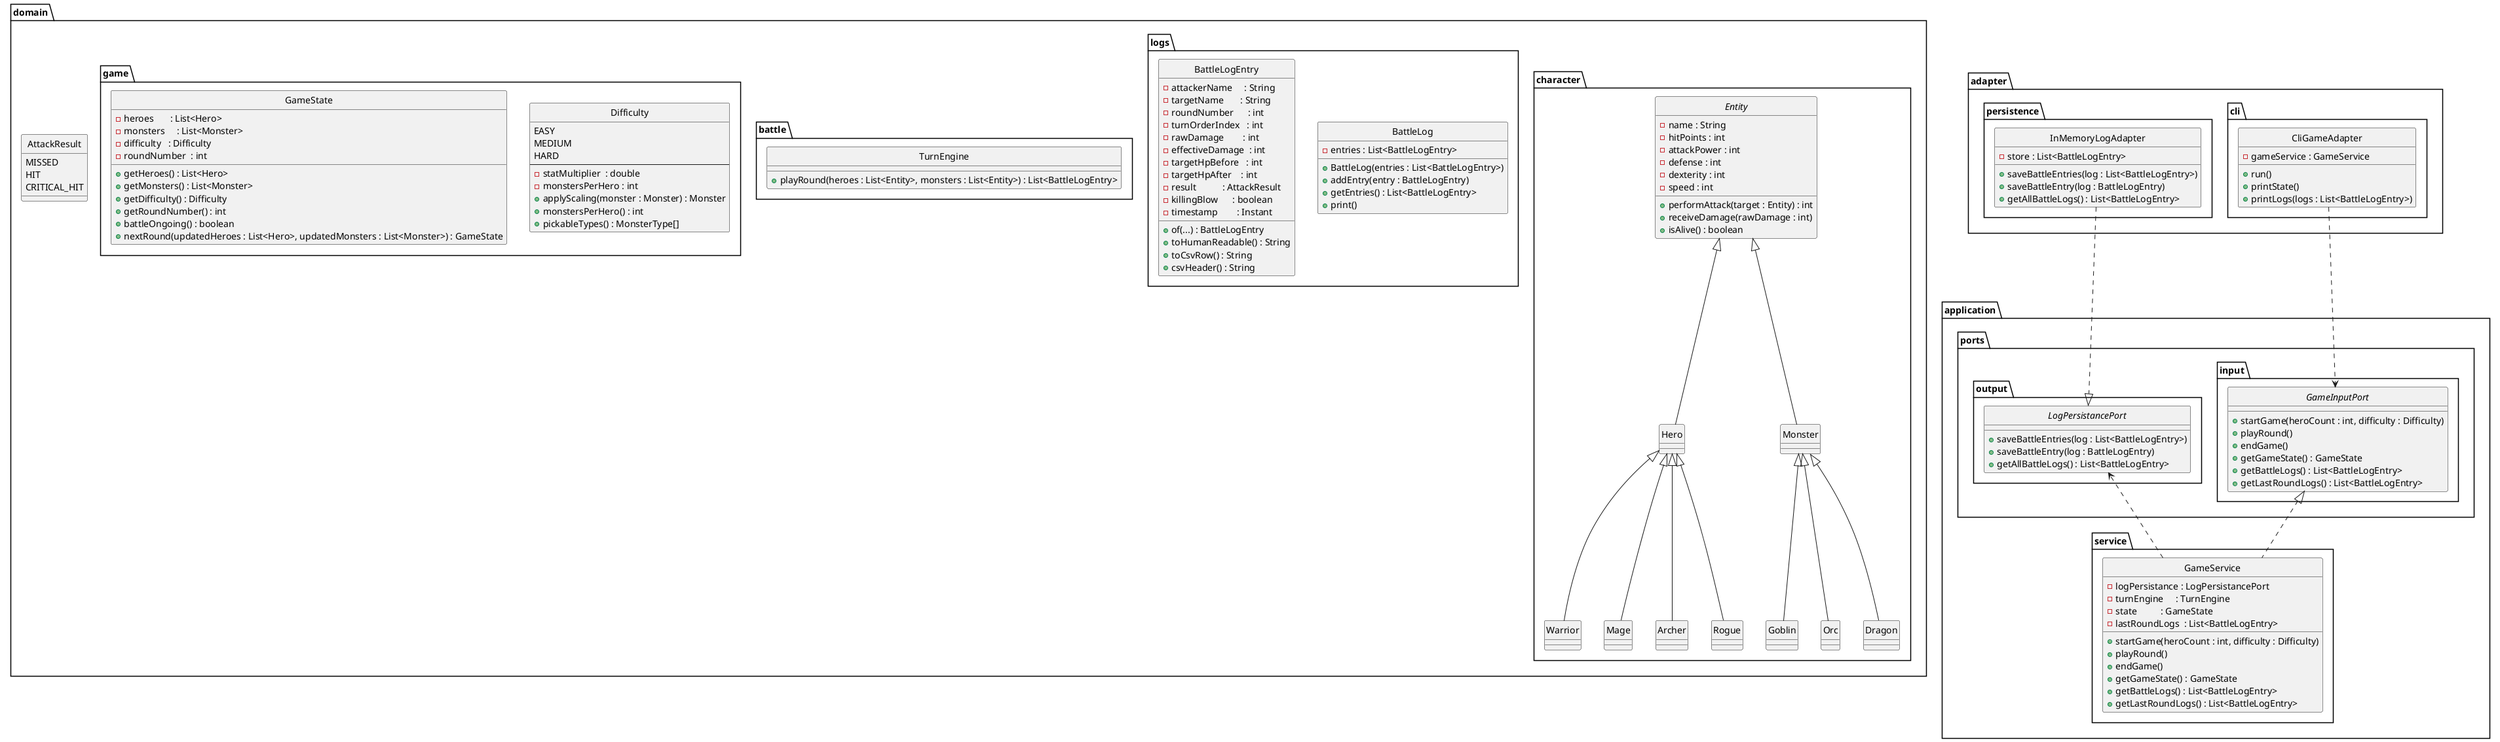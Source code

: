 @startuml
skinparam style strictuml

' ================= DOMAIN =================
package "domain.character" {
    abstract class Entity {
        -name : String
        -hitPoints : int
        -attackPower : int
        -defense : int
        -dexterity : int
        -speed : int
        +performAttack(target : Entity) : int
        +receiveDamage(rawDamage : int)
        +isAlive() : boolean
    }

    class Hero
    class Monster
    Entity <|-- Hero
    Entity <|-- Monster

    Hero <|-- Warrior
    Hero <|-- Mage
    Hero <|-- Archer
    Hero <|-- Rogue
    Monster <|-- Goblin
    Monster <|-- Orc
    Monster <|-- Dragon
}

package domain {
    enum AttackResult {
        MISSED
        HIT
        CRITICAL_HIT
    }
}

package domain.logs {
    class BattleLog {
        -entries : List<BattleLogEntry>
        +BattleLog(entries : List<BattleLogEntry>)
        +addEntry(entry : BattleLogEntry)
        +getEntries() : List<BattleLogEntry>
        +print()
    }

    class BattleLogEntry {
        -attackerName     : String
        -targetName       : String
        -roundNumber      : int
        -turnOrderIndex   : int
        -rawDamage        : int
        -effectiveDamage  : int
        -targetHpBefore   : int
        -targetHpAfter    : int
        -result           : AttackResult
        -killingBlow      : boolean
        -timestamp        : Instant
        +of(...) : BattleLogEntry
        +toHumanReadable() : String
        +toCsvRow() : String
        +csvHeader() : String
    }
}

package domain.battle {
    class TurnEngine {
        +playRound(heroes : List<Entity>, monsters : List<Entity>) : List<BattleLogEntry>
    }
}

package domain.game {
    enum Difficulty {
        EASY
        MEDIUM
        HARD
        --
        -statMultiplier  : double
        -monstersPerHero : int
        +applyScaling(monster : Monster) : Monster
        +monstersPerHero() : int
        +pickableTypes() : MonsterType[]
    }

    class GameState {
        -heroes       : List<Hero>
        -monsters     : List<Monster>
        -difficulty   : Difficulty
        -roundNumber  : int
        +getHeroes() : List<Hero>
        +getMonsters() : List<Monster>
        +getDifficulty() : Difficulty
        +getRoundNumber() : int
        +battleOngoing() : boolean
        +nextRound(updatedHeroes : List<Hero>, updatedMonsters : List<Monster>) : GameState
    }
}

' =============== APPLICATION ==============
package application.ports.input {
    interface GameInputPort {
        +startGame(heroCount : int, difficulty : Difficulty)
        +playRound()
        +endGame()
        +getGameState() : GameState
        +getBattleLogs() : List<BattleLogEntry>
        +getLastRoundLogs() : List<BattleLogEntry>
    }
}

package application.ports.output {
    interface LogPersistancePort {
        +saveBattleEntries(log : List<BattleLogEntry>)
        +saveBattleEntry(log : BattleLogEntry)
        +getAllBattleLogs() : List<BattleLogEntry>
    }
}

package application.service {
    class GameService {
        -logPersistance : LogPersistancePort
        -turnEngine     : TurnEngine
        -state          : GameState
        -lastRoundLogs  : List<BattleLogEntry>
        +startGame(heroCount : int, difficulty : Difficulty)
        +playRound()
        +endGame()
        +getGameState() : GameState
        +getBattleLogs() : List<BattleLogEntry>
        +getLastRoundLogs() : List<BattleLogEntry>
    }
    GameInputPort <|.. GameService
    GameService ..> LogPersistancePort
}

' ================ ADAPTERS ================
package adapter.cli {
    class CliGameAdapter {
        -gameService : GameService
        +run()
        +printState()
        +printLogs(logs : List<BattleLogEntry>)
    }
    CliGameAdapter ..> GameInputPort
}

package adapter.persistence {
    class InMemoryLogAdapter {
        -store : List<BattleLogEntry>
        +saveBattleEntries(log : List<BattleLogEntry>)
        +saveBattleEntry(log : BattleLogEntry)
        +getAllBattleLogs() : List<BattleLogEntry>
    }
    InMemoryLogAdapter ..|> LogPersistancePort
}
@enduml
